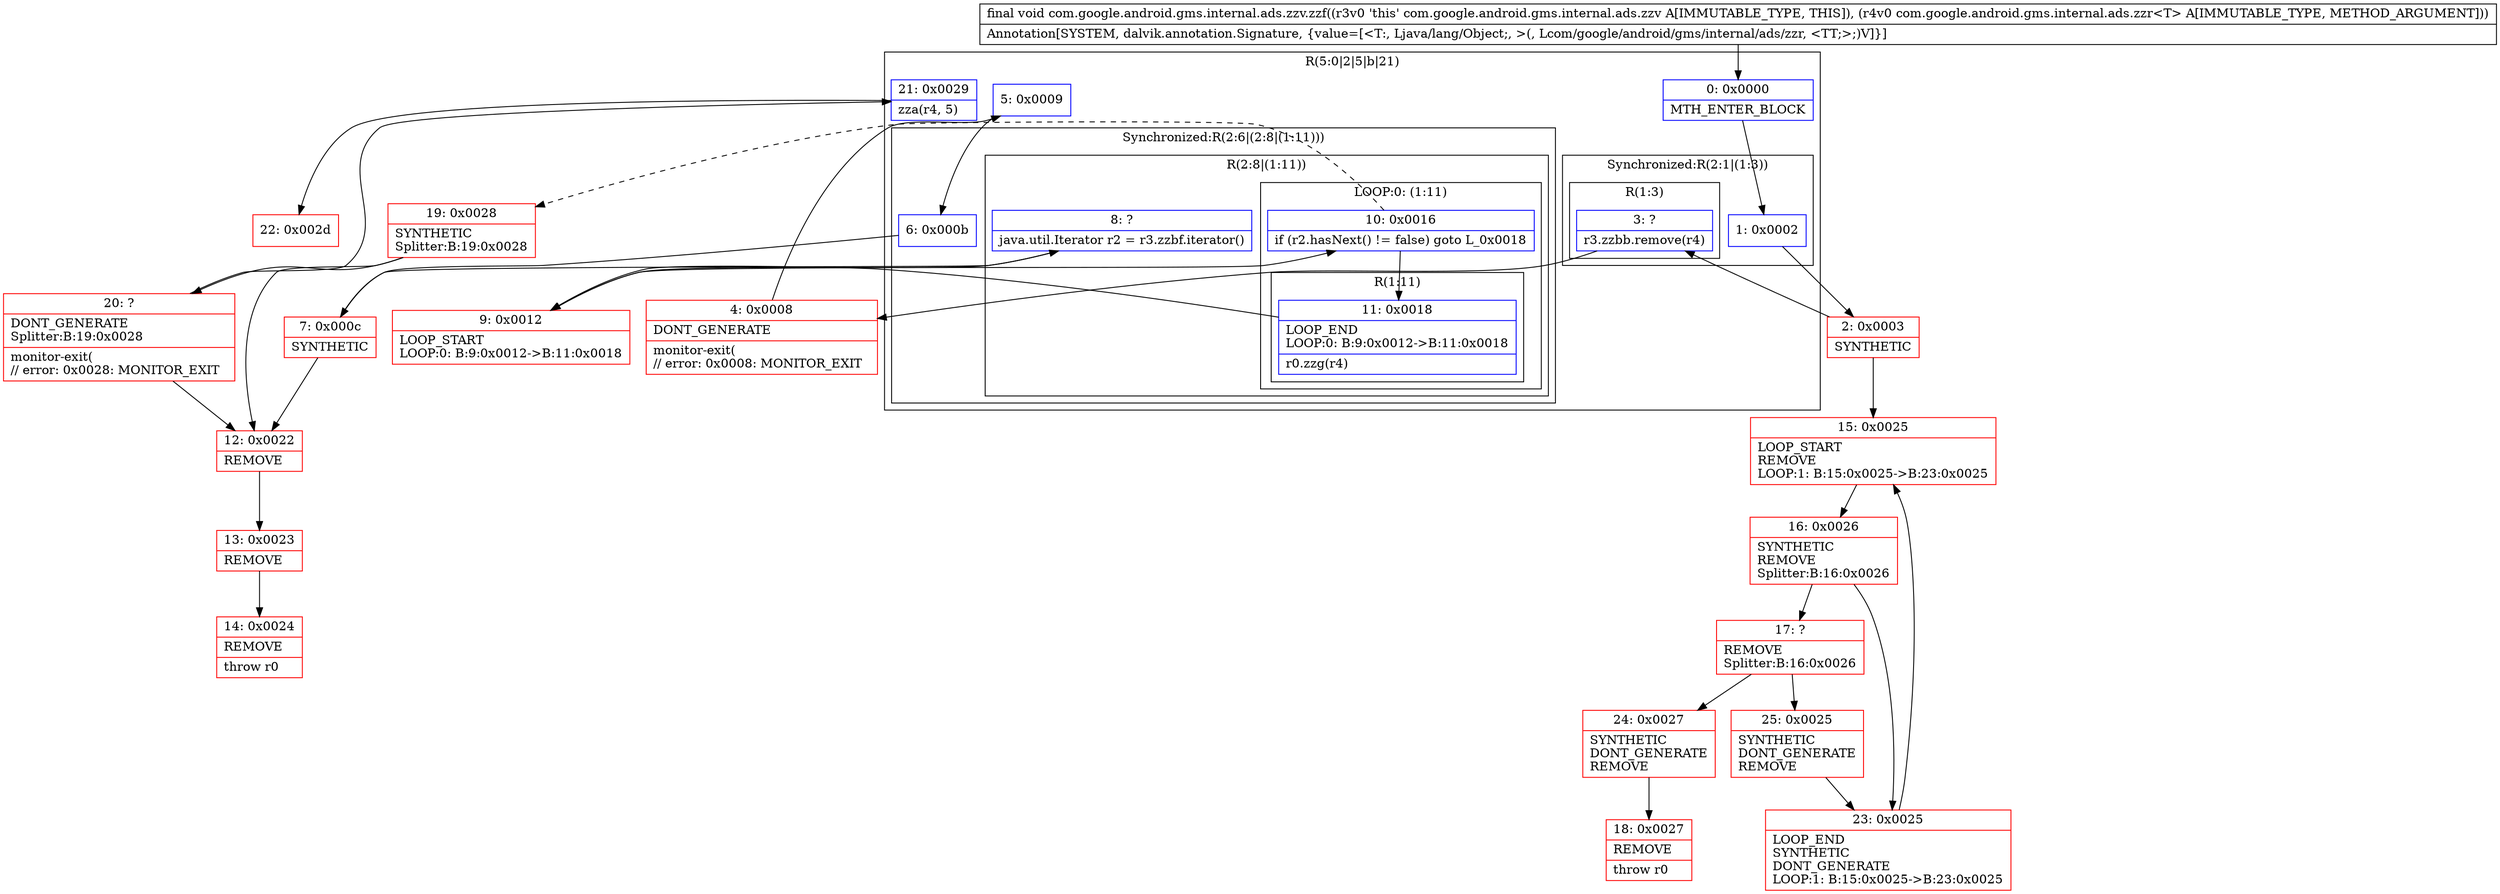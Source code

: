 digraph "CFG forcom.google.android.gms.internal.ads.zzv.zzf(Lcom\/google\/android\/gms\/internal\/ads\/zzr;)V" {
subgraph cluster_Region_1889521213 {
label = "R(5:0|2|5|b|21)";
node [shape=record,color=blue];
Node_0 [shape=record,label="{0\:\ 0x0000|MTH_ENTER_BLOCK\l}"];
subgraph cluster_SynchronizedRegion_758248160 {
label = "Synchronized:R(2:1|(1:3))";
node [shape=record,color=blue];
Node_1 [shape=record,label="{1\:\ 0x0002}"];
subgraph cluster_Region_1505476992 {
label = "R(1:3)";
node [shape=record,color=blue];
Node_3 [shape=record,label="{3\:\ ?|r3.zzbb.remove(r4)\l}"];
}
}
Node_5 [shape=record,label="{5\:\ 0x0009}"];
subgraph cluster_SynchronizedRegion_1676421903 {
label = "Synchronized:R(2:6|(2:8|(1:11)))";
node [shape=record,color=blue];
Node_6 [shape=record,label="{6\:\ 0x000b}"];
subgraph cluster_Region_1837952873 {
label = "R(2:8|(1:11))";
node [shape=record,color=blue];
Node_8 [shape=record,label="{8\:\ ?|java.util.Iterator r2 = r3.zzbf.iterator()\l}"];
subgraph cluster_LoopRegion_1334355658 {
label = "LOOP:0: (1:11)";
node [shape=record,color=blue];
Node_10 [shape=record,label="{10\:\ 0x0016|if (r2.hasNext() != false) goto L_0x0018\l}"];
subgraph cluster_Region_1220073850 {
label = "R(1:11)";
node [shape=record,color=blue];
Node_11 [shape=record,label="{11\:\ 0x0018|LOOP_END\lLOOP:0: B:9:0x0012\-\>B:11:0x0018\l|r0.zzg(r4)\l}"];
}
}
}
}
Node_21 [shape=record,label="{21\:\ 0x0029|zza(r4, 5)\l}"];
}
Node_2 [shape=record,color=red,label="{2\:\ 0x0003|SYNTHETIC\l}"];
Node_4 [shape=record,color=red,label="{4\:\ 0x0008|DONT_GENERATE\l|monitor\-exit(\l\/\/ error: 0x0008: MONITOR_EXIT  \l}"];
Node_7 [shape=record,color=red,label="{7\:\ 0x000c|SYNTHETIC\l}"];
Node_9 [shape=record,color=red,label="{9\:\ 0x0012|LOOP_START\lLOOP:0: B:9:0x0012\-\>B:11:0x0018\l}"];
Node_12 [shape=record,color=red,label="{12\:\ 0x0022|REMOVE\l}"];
Node_13 [shape=record,color=red,label="{13\:\ 0x0023|REMOVE\l}"];
Node_14 [shape=record,color=red,label="{14\:\ 0x0024|REMOVE\l|throw r0\l}"];
Node_15 [shape=record,color=red,label="{15\:\ 0x0025|LOOP_START\lREMOVE\lLOOP:1: B:15:0x0025\-\>B:23:0x0025\l}"];
Node_16 [shape=record,color=red,label="{16\:\ 0x0026|SYNTHETIC\lREMOVE\lSplitter:B:16:0x0026\l}"];
Node_17 [shape=record,color=red,label="{17\:\ ?|REMOVE\lSplitter:B:16:0x0026\l}"];
Node_18 [shape=record,color=red,label="{18\:\ 0x0027|REMOVE\l|throw r0\l}"];
Node_19 [shape=record,color=red,label="{19\:\ 0x0028|SYNTHETIC\lSplitter:B:19:0x0028\l}"];
Node_20 [shape=record,color=red,label="{20\:\ ?|DONT_GENERATE\lSplitter:B:19:0x0028\l|monitor\-exit(\l\/\/ error: 0x0028: MONITOR_EXIT  \l}"];
Node_22 [shape=record,color=red,label="{22\:\ 0x002d}"];
Node_23 [shape=record,color=red,label="{23\:\ 0x0025|LOOP_END\lSYNTHETIC\lDONT_GENERATE\lLOOP:1: B:15:0x0025\-\>B:23:0x0025\l}"];
Node_24 [shape=record,color=red,label="{24\:\ 0x0027|SYNTHETIC\lDONT_GENERATE\lREMOVE\l}"];
Node_25 [shape=record,color=red,label="{25\:\ 0x0025|SYNTHETIC\lDONT_GENERATE\lREMOVE\l}"];
MethodNode[shape=record,label="{final void com.google.android.gms.internal.ads.zzv.zzf((r3v0 'this' com.google.android.gms.internal.ads.zzv A[IMMUTABLE_TYPE, THIS]), (r4v0 com.google.android.gms.internal.ads.zzr\<T\> A[IMMUTABLE_TYPE, METHOD_ARGUMENT]))  | Annotation[SYSTEM, dalvik.annotation.Signature, \{value=[\<T:, Ljava\/lang\/Object;, \>(, Lcom\/google\/android\/gms\/internal\/ads\/zzr, \<TT;\>;)V]\}]\l}"];
MethodNode -> Node_0;
Node_0 -> Node_1;
Node_1 -> Node_2;
Node_3 -> Node_4;
Node_5 -> Node_6;
Node_6 -> Node_7;
Node_8 -> Node_9;
Node_10 -> Node_11;
Node_10 -> Node_19[style=dashed];
Node_11 -> Node_9;
Node_21 -> Node_22;
Node_2 -> Node_3;
Node_2 -> Node_15;
Node_4 -> Node_5;
Node_7 -> Node_8;
Node_7 -> Node_12;
Node_9 -> Node_10;
Node_12 -> Node_13;
Node_13 -> Node_14;
Node_15 -> Node_16;
Node_16 -> Node_17;
Node_16 -> Node_23;
Node_17 -> Node_24;
Node_17 -> Node_25;
Node_19 -> Node_20;
Node_19 -> Node_12;
Node_20 -> Node_21;
Node_20 -> Node_12;
Node_23 -> Node_15;
Node_24 -> Node_18;
Node_25 -> Node_23;
}


